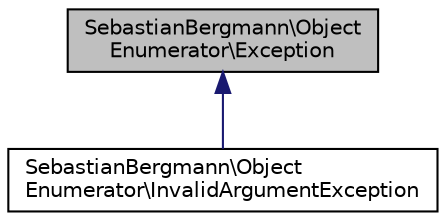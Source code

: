 digraph "SebastianBergmann\ObjectEnumerator\Exception"
{
  edge [fontname="Helvetica",fontsize="10",labelfontname="Helvetica",labelfontsize="10"];
  node [fontname="Helvetica",fontsize="10",shape=record];
  Node0 [label="SebastianBergmann\\Object\lEnumerator\\Exception",height=0.2,width=0.4,color="black", fillcolor="grey75", style="filled", fontcolor="black"];
  Node0 -> Node1 [dir="back",color="midnightblue",fontsize="10",style="solid",fontname="Helvetica"];
  Node1 [label="SebastianBergmann\\Object\lEnumerator\\InvalidArgumentException",height=0.2,width=0.4,color="black", fillcolor="white", style="filled",URL="$classSebastianBergmann_1_1ObjectEnumerator_1_1InvalidArgumentException.html"];
}
